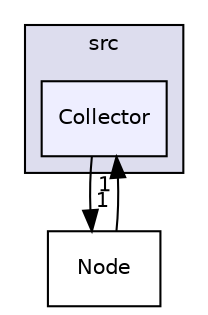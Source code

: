 digraph "src/Collector" {
  compound=true
  node [ fontsize="10", fontname="Helvetica"];
  edge [ labelfontsize="10", labelfontname="Helvetica"];
  subgraph clusterdir_68267d1309a1af8e8297ef4c3efbcdba {
    graph [ bgcolor="#ddddee", pencolor="black", label="src" fontname="Helvetica", fontsize="10", URL="dir_68267d1309a1af8e8297ef4c3efbcdba.html"]
  dir_53dcf42a3f77ddc8ddc4e29dac0b4a66 [shape=box, label="Collector", style="filled", fillcolor="#eeeeff", pencolor="black", URL="dir_53dcf42a3f77ddc8ddc4e29dac0b4a66.html"];
  }
  dir_b58074d1ab8f1cdb408f4e393650beb8 [shape=box label="Node" URL="dir_b58074d1ab8f1cdb408f4e393650beb8.html"];
  dir_b58074d1ab8f1cdb408f4e393650beb8->dir_53dcf42a3f77ddc8ddc4e29dac0b4a66 [headlabel="1", labeldistance=1.5 headhref="dir_000003_000001.html"];
  dir_53dcf42a3f77ddc8ddc4e29dac0b4a66->dir_b58074d1ab8f1cdb408f4e393650beb8 [headlabel="1", labeldistance=1.5 headhref="dir_000001_000003.html"];
}
